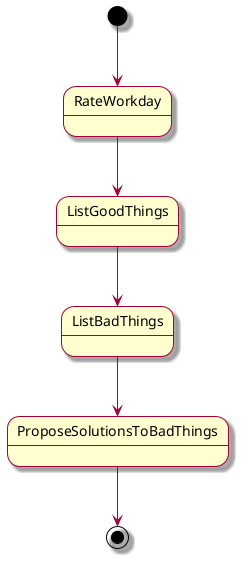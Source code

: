 @startuml
skin rose

[*] --> RateWorkday
RateWorkday --> ListGoodThings
ListGoodThings --> ListBadThings
ListBadThings --> ProposeSolutionsToBadThings
ProposeSolutionsToBadThings --> [*]

@enduml